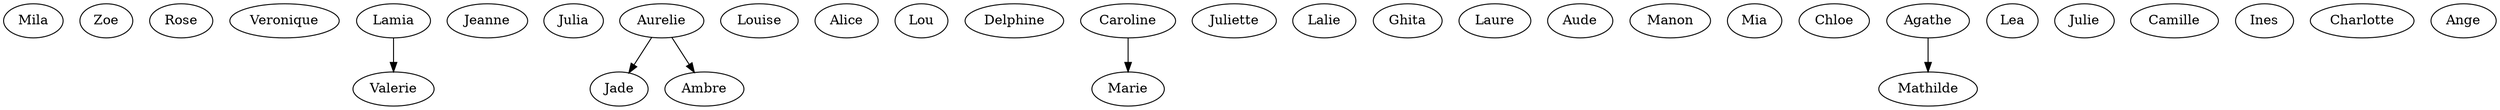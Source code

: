 strict digraph G {
  Mila;
  Zoe;
  Rose;
  Veronique;
  Lamia;
  Jeanne;
  Julia;
  Lamia;
  Lamia;
  Aurelie;
  Louise;
  Alice;
  Lou;
  Jade;
  Lou;
  Delphine;
  Marie;
  Ambre;
  Jeanne;
  Caroline;
  Aurelie;
  Juliette;
  Lalie;
  Ghita;
  Lamia;
  Lamia;
  Jeanne;
  Laure;
  Aude;
  Juliette;
  Manon;
  Jeanne;
  Valerie;
  Aude;
  Mia;
  Chloe;
  Rose;
  Mathilde;
  Lalie;
  Juliette;
  Alice;
  Mila;
  Caroline;
  Veronique;
  Lou;
  Lea;
  Lamia;
  Julie;
  Zoe;
  Valerie;
  Lamia;
  Mathilde;
  Veronique;
  Agathe;
  Camille;
  Juliette;
  Marie;
  Ines;
  Charlotte;
  Ange;
  Charlotte;
  Aurelie -> Ambre;
  Caroline -> Marie;
  Aurelie -> Jade;
  Lamia -> Valerie;
  Agathe -> Mathilde;
}

